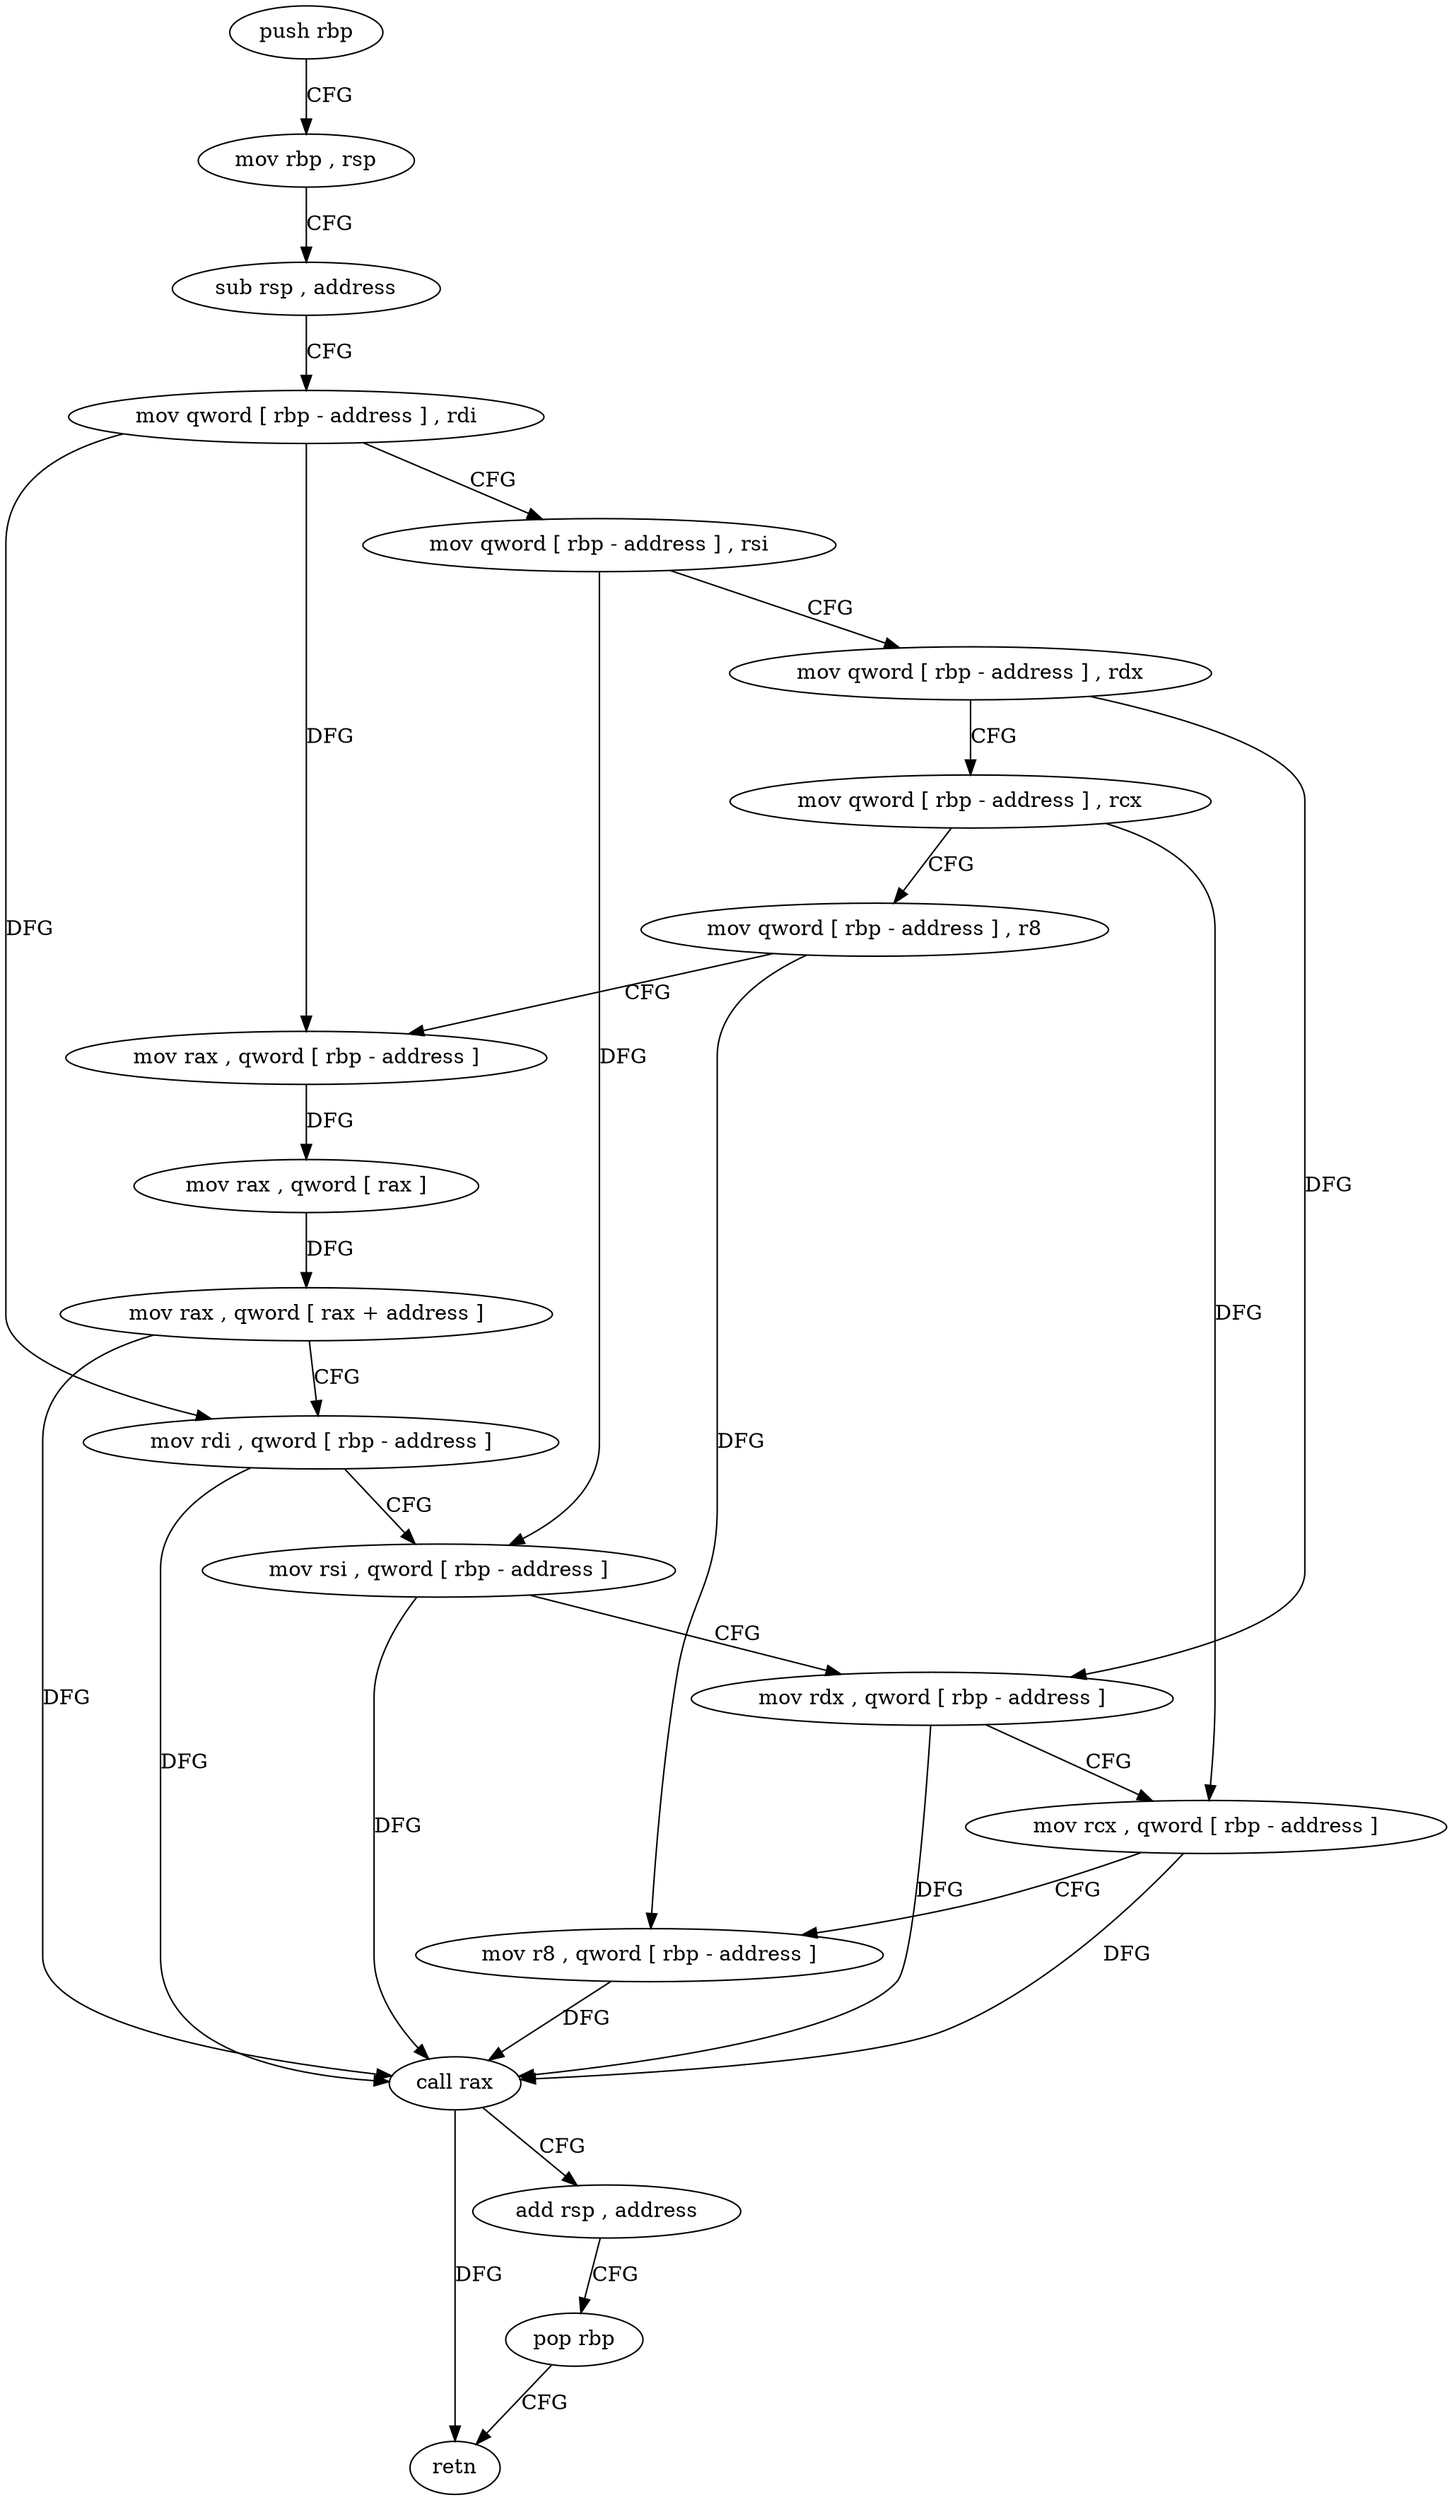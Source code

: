 digraph "func" {
"261120" [label = "push rbp" ]
"261121" [label = "mov rbp , rsp" ]
"261124" [label = "sub rsp , address" ]
"261128" [label = "mov qword [ rbp - address ] , rdi" ]
"261132" [label = "mov qword [ rbp - address ] , rsi" ]
"261136" [label = "mov qword [ rbp - address ] , rdx" ]
"261140" [label = "mov qword [ rbp - address ] , rcx" ]
"261144" [label = "mov qword [ rbp - address ] , r8" ]
"261148" [label = "mov rax , qword [ rbp - address ]" ]
"261152" [label = "mov rax , qword [ rax ]" ]
"261155" [label = "mov rax , qword [ rax + address ]" ]
"261162" [label = "mov rdi , qword [ rbp - address ]" ]
"261166" [label = "mov rsi , qword [ rbp - address ]" ]
"261170" [label = "mov rdx , qword [ rbp - address ]" ]
"261174" [label = "mov rcx , qword [ rbp - address ]" ]
"261178" [label = "mov r8 , qword [ rbp - address ]" ]
"261182" [label = "call rax" ]
"261184" [label = "add rsp , address" ]
"261188" [label = "pop rbp" ]
"261189" [label = "retn" ]
"261120" -> "261121" [ label = "CFG" ]
"261121" -> "261124" [ label = "CFG" ]
"261124" -> "261128" [ label = "CFG" ]
"261128" -> "261132" [ label = "CFG" ]
"261128" -> "261148" [ label = "DFG" ]
"261128" -> "261162" [ label = "DFG" ]
"261132" -> "261136" [ label = "CFG" ]
"261132" -> "261166" [ label = "DFG" ]
"261136" -> "261140" [ label = "CFG" ]
"261136" -> "261170" [ label = "DFG" ]
"261140" -> "261144" [ label = "CFG" ]
"261140" -> "261174" [ label = "DFG" ]
"261144" -> "261148" [ label = "CFG" ]
"261144" -> "261178" [ label = "DFG" ]
"261148" -> "261152" [ label = "DFG" ]
"261152" -> "261155" [ label = "DFG" ]
"261155" -> "261162" [ label = "CFG" ]
"261155" -> "261182" [ label = "DFG" ]
"261162" -> "261166" [ label = "CFG" ]
"261162" -> "261182" [ label = "DFG" ]
"261166" -> "261170" [ label = "CFG" ]
"261166" -> "261182" [ label = "DFG" ]
"261170" -> "261174" [ label = "CFG" ]
"261170" -> "261182" [ label = "DFG" ]
"261174" -> "261178" [ label = "CFG" ]
"261174" -> "261182" [ label = "DFG" ]
"261178" -> "261182" [ label = "DFG" ]
"261182" -> "261184" [ label = "CFG" ]
"261182" -> "261189" [ label = "DFG" ]
"261184" -> "261188" [ label = "CFG" ]
"261188" -> "261189" [ label = "CFG" ]
}
